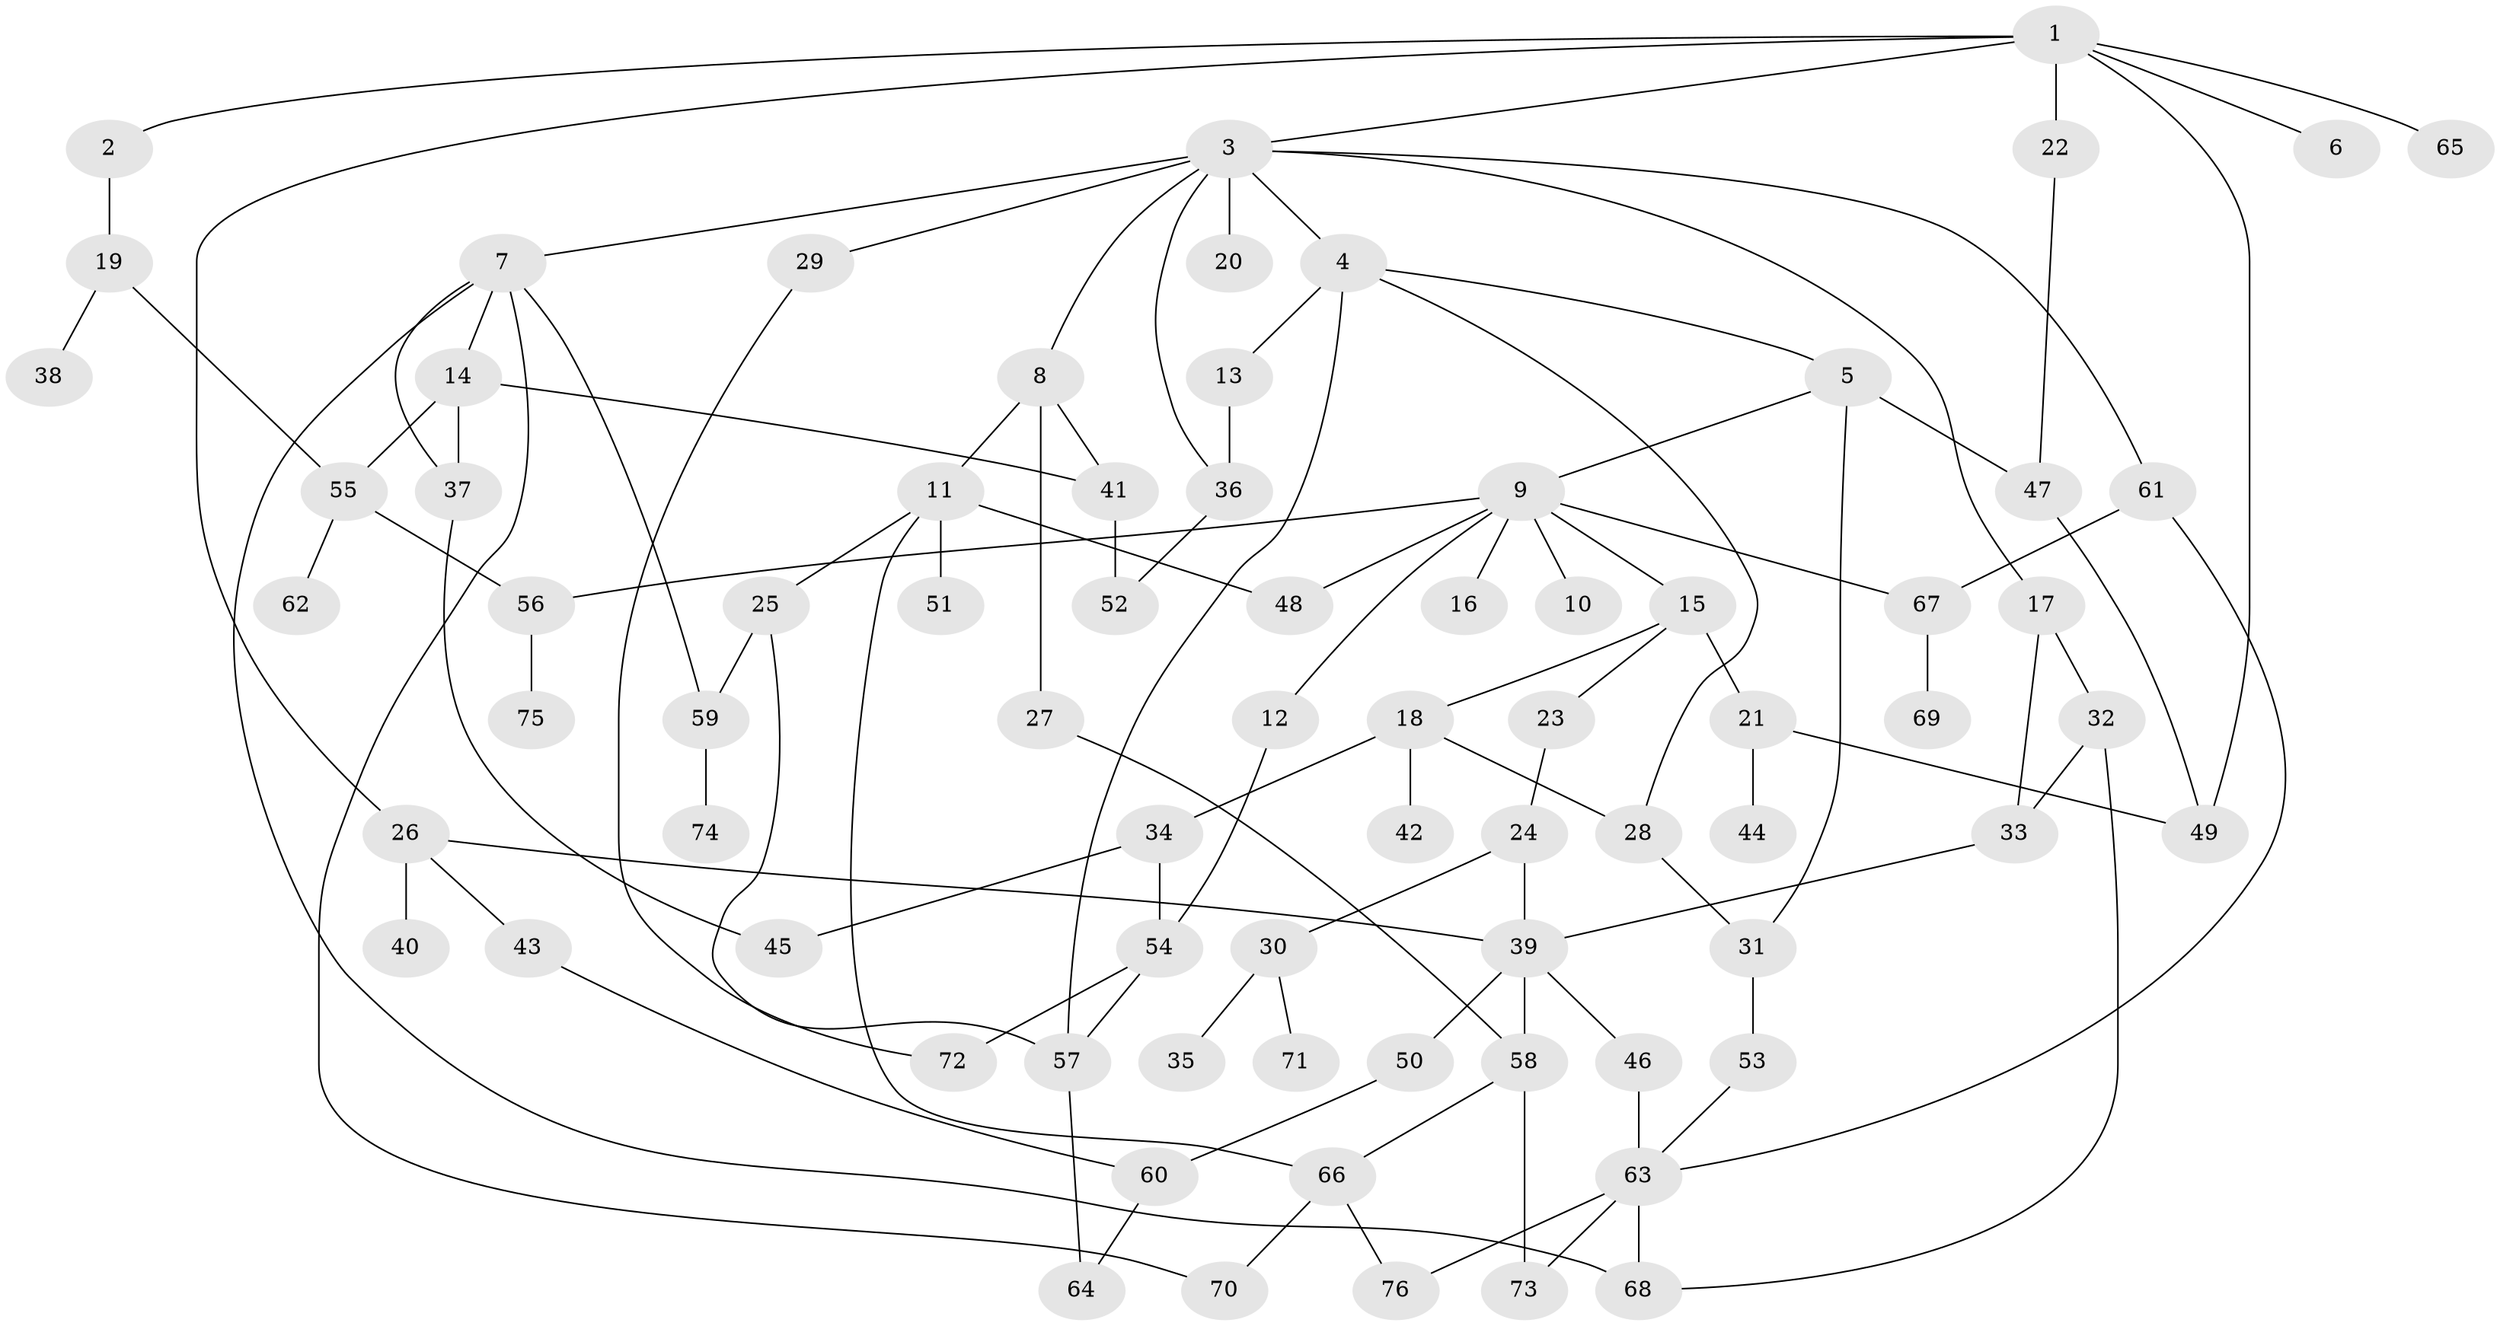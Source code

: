 // Generated by graph-tools (version 1.1) at 2025/01/03/09/25 03:01:01]
// undirected, 76 vertices, 108 edges
graph export_dot {
graph [start="1"]
  node [color=gray90,style=filled];
  1;
  2;
  3;
  4;
  5;
  6;
  7;
  8;
  9;
  10;
  11;
  12;
  13;
  14;
  15;
  16;
  17;
  18;
  19;
  20;
  21;
  22;
  23;
  24;
  25;
  26;
  27;
  28;
  29;
  30;
  31;
  32;
  33;
  34;
  35;
  36;
  37;
  38;
  39;
  40;
  41;
  42;
  43;
  44;
  45;
  46;
  47;
  48;
  49;
  50;
  51;
  52;
  53;
  54;
  55;
  56;
  57;
  58;
  59;
  60;
  61;
  62;
  63;
  64;
  65;
  66;
  67;
  68;
  69;
  70;
  71;
  72;
  73;
  74;
  75;
  76;
  1 -- 2;
  1 -- 3;
  1 -- 6;
  1 -- 22;
  1 -- 26;
  1 -- 65;
  1 -- 49;
  2 -- 19;
  3 -- 4;
  3 -- 7;
  3 -- 8;
  3 -- 17;
  3 -- 20;
  3 -- 29;
  3 -- 36;
  3 -- 61;
  4 -- 5;
  4 -- 13;
  4 -- 28;
  4 -- 57;
  5 -- 9;
  5 -- 47;
  5 -- 31;
  7 -- 14;
  7 -- 59;
  7 -- 70;
  7 -- 37;
  7 -- 68;
  8 -- 11;
  8 -- 27;
  8 -- 41;
  9 -- 10;
  9 -- 12;
  9 -- 15;
  9 -- 16;
  9 -- 56;
  9 -- 67;
  9 -- 48;
  11 -- 25;
  11 -- 48;
  11 -- 51;
  11 -- 66;
  12 -- 54;
  13 -- 36;
  14 -- 37;
  14 -- 41;
  14 -- 55;
  15 -- 18;
  15 -- 21;
  15 -- 23;
  17 -- 32;
  17 -- 33;
  18 -- 34;
  18 -- 42;
  18 -- 28;
  19 -- 38;
  19 -- 55;
  21 -- 44;
  21 -- 49;
  22 -- 47;
  23 -- 24;
  24 -- 30;
  24 -- 39;
  25 -- 57;
  25 -- 59;
  26 -- 39;
  26 -- 40;
  26 -- 43;
  27 -- 58;
  28 -- 31;
  29 -- 72;
  30 -- 35;
  30 -- 71;
  31 -- 53;
  32 -- 33;
  32 -- 68;
  33 -- 39;
  34 -- 45;
  34 -- 54;
  36 -- 52;
  37 -- 45;
  39 -- 46;
  39 -- 50;
  39 -- 58;
  41 -- 52;
  43 -- 60;
  46 -- 63;
  47 -- 49;
  50 -- 60;
  53 -- 63;
  54 -- 72;
  54 -- 57;
  55 -- 56;
  55 -- 62;
  56 -- 75;
  57 -- 64;
  58 -- 73;
  58 -- 66;
  59 -- 74;
  60 -- 64;
  61 -- 67;
  61 -- 63;
  63 -- 68;
  63 -- 73;
  63 -- 76;
  66 -- 76;
  66 -- 70;
  67 -- 69;
}
